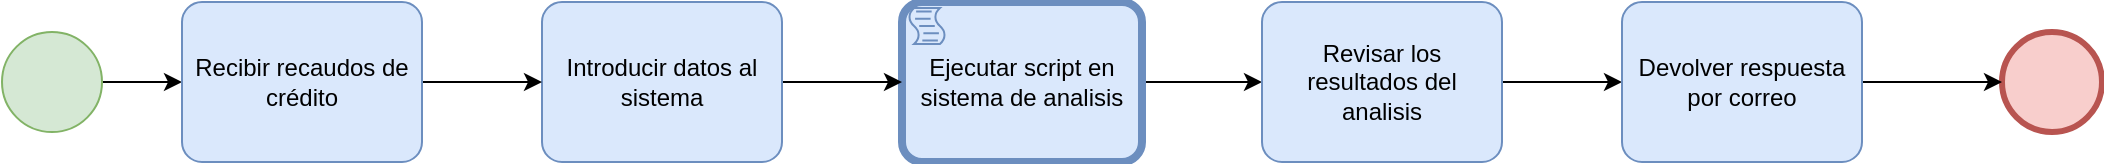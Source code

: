 <mxfile version="20.8.16" type="device"><diagram name="Página-1" id="0_VtXHAicztWFmbh36iy"><mxGraphModel dx="548" dy="794" grid="1" gridSize="10" guides="1" tooltips="1" connect="1" arrows="1" fold="1" page="1" pageScale="1" pageWidth="827" pageHeight="1169" math="0" shadow="0"><root><mxCell id="0"/><mxCell id="1" parent="0"/><mxCell id="l0iE8iQ5KOEQG7K27hCE-9" value="" style="edgeStyle=orthogonalEdgeStyle;rounded=0;orthogonalLoop=1;jettySize=auto;html=1;" edge="1" parent="1" source="l0iE8iQ5KOEQG7K27hCE-1" target="l0iE8iQ5KOEQG7K27hCE-7"><mxGeometry relative="1" as="geometry"/></mxCell><mxCell id="l0iE8iQ5KOEQG7K27hCE-1" value="" style="points=[[0.145,0.145,0],[0.5,0,0],[0.855,0.145,0],[1,0.5,0],[0.855,0.855,0],[0.5,1,0],[0.145,0.855,0],[0,0.5,0]];shape=mxgraph.bpmn.event;html=1;verticalLabelPosition=bottom;labelBackgroundColor=#ffffff;verticalAlign=top;align=center;perimeter=ellipsePerimeter;outlineConnect=0;aspect=fixed;outline=standard;symbol=general;fillColor=#d5e8d4;strokeColor=#82b366;" vertex="1" parent="1"><mxGeometry x="40" y="190" width="50" height="50" as="geometry"/></mxCell><mxCell id="l0iE8iQ5KOEQG7K27hCE-2" value="" style="points=[[0.145,0.145,0],[0.5,0,0],[0.855,0.145,0],[1,0.5,0],[0.855,0.855,0],[0.5,1,0],[0.145,0.855,0],[0,0.5,0]];shape=mxgraph.bpmn.event;html=1;verticalLabelPosition=bottom;labelBackgroundColor=#ffffff;verticalAlign=top;align=center;perimeter=ellipsePerimeter;outlineConnect=0;aspect=fixed;outline=end;symbol=terminate2;fillColor=#f8cecc;strokeColor=#b85450;" vertex="1" parent="1"><mxGeometry x="1040" y="190" width="50" height="50" as="geometry"/></mxCell><mxCell id="l0iE8iQ5KOEQG7K27hCE-12" value="" style="edgeStyle=orthogonalEdgeStyle;rounded=0;orthogonalLoop=1;jettySize=auto;html=1;" edge="1" parent="1" source="l0iE8iQ5KOEQG7K27hCE-3" target="l0iE8iQ5KOEQG7K27hCE-4"><mxGeometry relative="1" as="geometry"/></mxCell><mxCell id="l0iE8iQ5KOEQG7K27hCE-3" value="Ejecutar script en sistema de analisis" style="points=[[0.25,0,0],[0.5,0,0],[0.75,0,0],[1,0.25,0],[1,0.5,0],[1,0.75,0],[0.75,1,0],[0.5,1,0],[0.25,1,0],[0,0.75,0],[0,0.5,0],[0,0.25,0]];shape=mxgraph.bpmn.task;whiteSpace=wrap;rectStyle=rounded;size=10;html=1;bpmnShapeType=call;taskMarker=script;fillColor=#dae8fc;strokeColor=#6c8ebf;" vertex="1" parent="1"><mxGeometry x="490" y="175" width="120" height="80" as="geometry"/></mxCell><mxCell id="l0iE8iQ5KOEQG7K27hCE-13" value="" style="edgeStyle=orthogonalEdgeStyle;rounded=0;orthogonalLoop=1;jettySize=auto;html=1;" edge="1" parent="1" source="l0iE8iQ5KOEQG7K27hCE-4" target="l0iE8iQ5KOEQG7K27hCE-6"><mxGeometry relative="1" as="geometry"/></mxCell><mxCell id="l0iE8iQ5KOEQG7K27hCE-4" value="Revisar los resultados del analisis" style="points=[[0.25,0,0],[0.5,0,0],[0.75,0,0],[1,0.25,0],[1,0.5,0],[1,0.75,0],[0.75,1,0],[0.5,1,0],[0.25,1,0],[0,0.75,0],[0,0.5,0],[0,0.25,0]];shape=mxgraph.bpmn.task;whiteSpace=wrap;rectStyle=rounded;size=10;html=1;taskMarker=abstract;fillColor=#dae8fc;strokeColor=#6c8ebf;" vertex="1" parent="1"><mxGeometry x="670" y="175" width="120" height="80" as="geometry"/></mxCell><mxCell id="l0iE8iQ5KOEQG7K27hCE-11" value="" style="edgeStyle=orthogonalEdgeStyle;rounded=0;orthogonalLoop=1;jettySize=auto;html=1;" edge="1" parent="1" source="l0iE8iQ5KOEQG7K27hCE-5" target="l0iE8iQ5KOEQG7K27hCE-3"><mxGeometry relative="1" as="geometry"/></mxCell><mxCell id="l0iE8iQ5KOEQG7K27hCE-5" value="Introducir datos al sistema" style="points=[[0.25,0,0],[0.5,0,0],[0.75,0,0],[1,0.25,0],[1,0.5,0],[1,0.75,0],[0.75,1,0],[0.5,1,0],[0.25,1,0],[0,0.75,0],[0,0.5,0],[0,0.25,0]];shape=mxgraph.bpmn.task;whiteSpace=wrap;rectStyle=rounded;size=10;html=1;taskMarker=abstract;fillColor=#dae8fc;strokeColor=#6c8ebf;" vertex="1" parent="1"><mxGeometry x="310" y="175" width="120" height="80" as="geometry"/></mxCell><mxCell id="l0iE8iQ5KOEQG7K27hCE-14" value="" style="edgeStyle=orthogonalEdgeStyle;rounded=0;orthogonalLoop=1;jettySize=auto;html=1;" edge="1" parent="1" source="l0iE8iQ5KOEQG7K27hCE-6" target="l0iE8iQ5KOEQG7K27hCE-2"><mxGeometry relative="1" as="geometry"/></mxCell><mxCell id="l0iE8iQ5KOEQG7K27hCE-6" value="Devolver respuesta por correo" style="points=[[0.25,0,0],[0.5,0,0],[0.75,0,0],[1,0.25,0],[1,0.5,0],[1,0.75,0],[0.75,1,0],[0.5,1,0],[0.25,1,0],[0,0.75,0],[0,0.5,0],[0,0.25,0]];shape=mxgraph.bpmn.task;whiteSpace=wrap;rectStyle=rounded;size=10;html=1;taskMarker=abstract;fillColor=#dae8fc;strokeColor=#6c8ebf;" vertex="1" parent="1"><mxGeometry x="850" y="175" width="120" height="80" as="geometry"/></mxCell><mxCell id="l0iE8iQ5KOEQG7K27hCE-10" value="" style="edgeStyle=orthogonalEdgeStyle;rounded=0;orthogonalLoop=1;jettySize=auto;html=1;" edge="1" parent="1" source="l0iE8iQ5KOEQG7K27hCE-7" target="l0iE8iQ5KOEQG7K27hCE-5"><mxGeometry relative="1" as="geometry"/></mxCell><mxCell id="l0iE8iQ5KOEQG7K27hCE-7" value="Recibir recaudos de crédito" style="points=[[0.25,0,0],[0.5,0,0],[0.75,0,0],[1,0.25,0],[1,0.5,0],[1,0.75,0],[0.75,1,0],[0.5,1,0],[0.25,1,0],[0,0.75,0],[0,0.5,0],[0,0.25,0]];shape=mxgraph.bpmn.task;whiteSpace=wrap;rectStyle=rounded;size=10;html=1;taskMarker=abstract;fillColor=#dae8fc;strokeColor=#6c8ebf;" vertex="1" parent="1"><mxGeometry x="130" y="175" width="120" height="80" as="geometry"/></mxCell></root></mxGraphModel></diagram></mxfile>